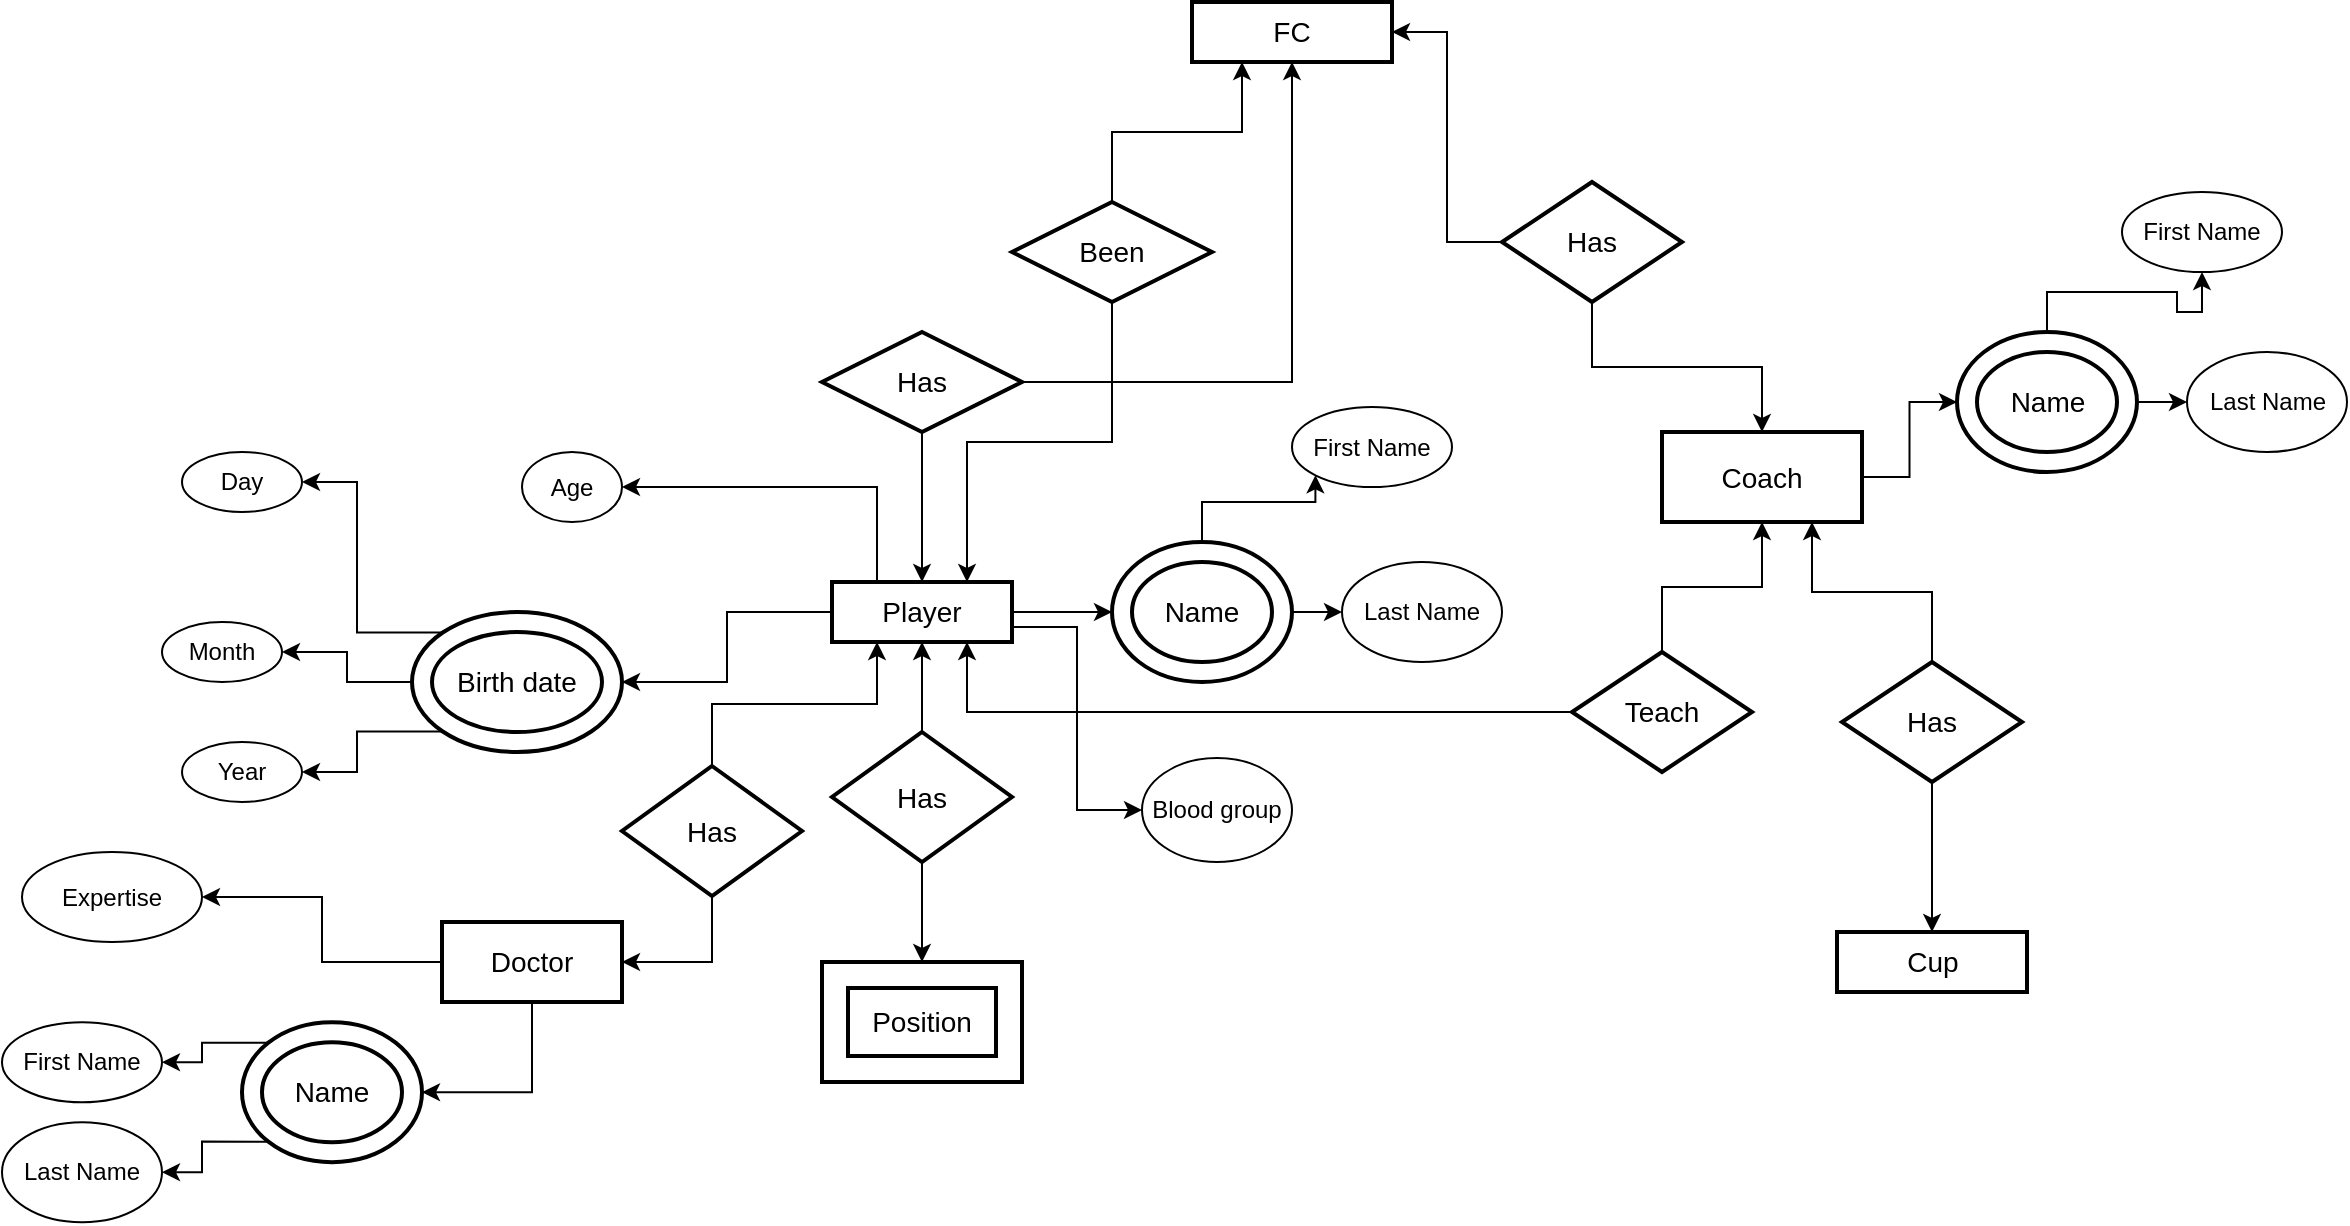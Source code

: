 <mxfile version="10.4.4" type="github"><diagram name="Page-1" id="e56a1550-8fbb-45ad-956c-1786394a9013"><mxGraphModel dx="1010" dy="582" grid="1" gridSize="10" guides="1" tooltips="1" connect="1" arrows="1" fold="1" page="1" pageScale="1" pageWidth="1100" pageHeight="850" background="#ffffff" math="0" shadow="0"><root><mxCell id="0"/><mxCell id="1" parent="0"/><mxCell id="apq4QGrBXz5iYKbzIYqq-2" value="FC" style="strokeWidth=2;whiteSpace=wrap;html=1;align=center;fontSize=14;" parent="1" vertex="1"><mxGeometry x="615" y="10" width="100" height="30" as="geometry"/></mxCell><mxCell id="apq4QGrBXz5iYKbzIYqq-28" style="edgeStyle=orthogonalEdgeStyle;rounded=0;orthogonalLoop=1;jettySize=auto;html=1;" parent="1" source="apq4QGrBXz5iYKbzIYqq-3" target="apq4QGrBXz5iYKbzIYqq-16" edge="1"><mxGeometry relative="1" as="geometry"/></mxCell><mxCell id="apq4QGrBXz5iYKbzIYqq-36" style="edgeStyle=orthogonalEdgeStyle;rounded=0;orthogonalLoop=1;jettySize=auto;html=1;entryX=1;entryY=0.5;entryDx=0;entryDy=0;" parent="1" source="apq4QGrBXz5iYKbzIYqq-3" target="apq4QGrBXz5iYKbzIYqq-35" edge="1"><mxGeometry relative="1" as="geometry"/></mxCell><mxCell id="apq4QGrBXz5iYKbzIYqq-57" style="edgeStyle=orthogonalEdgeStyle;rounded=0;orthogonalLoop=1;jettySize=auto;html=1;exitX=1;exitY=0.75;exitDx=0;exitDy=0;entryX=0;entryY=0.5;entryDx=0;entryDy=0;" parent="1" source="apq4QGrBXz5iYKbzIYqq-3" target="apq4QGrBXz5iYKbzIYqq-29" edge="1"><mxGeometry relative="1" as="geometry"/></mxCell><mxCell id="apq4QGrBXz5iYKbzIYqq-58" style="edgeStyle=orthogonalEdgeStyle;rounded=0;orthogonalLoop=1;jettySize=auto;html=1;exitX=0.25;exitY=0;exitDx=0;exitDy=0;entryX=1;entryY=0.5;entryDx=0;entryDy=0;" parent="1" source="apq4QGrBXz5iYKbzIYqq-3" target="apq4QGrBXz5iYKbzIYqq-32" edge="1"><mxGeometry relative="1" as="geometry"/></mxCell><mxCell id="apq4QGrBXz5iYKbzIYqq-3" value="Player&lt;br&gt;" style="strokeWidth=2;whiteSpace=wrap;html=1;align=center;fontSize=14;" parent="1" vertex="1"><mxGeometry x="435" y="300" width="90" height="30" as="geometry"/></mxCell><mxCell id="apq4QGrBXz5iYKbzIYqq-10" style="edgeStyle=orthogonalEdgeStyle;rounded=0;orthogonalLoop=1;jettySize=auto;html=1;" parent="1" source="apq4QGrBXz5iYKbzIYqq-6" target="apq4QGrBXz5iYKbzIYqq-3" edge="1"><mxGeometry relative="1" as="geometry"/></mxCell><mxCell id="apq4QGrBXz5iYKbzIYqq-11" style="edgeStyle=orthogonalEdgeStyle;rounded=0;orthogonalLoop=1;jettySize=auto;html=1;" parent="1" source="apq4QGrBXz5iYKbzIYqq-6" target="apq4QGrBXz5iYKbzIYqq-2" edge="1"><mxGeometry relative="1" as="geometry"/></mxCell><mxCell id="apq4QGrBXz5iYKbzIYqq-6" value="Has" style="shape=rhombus;strokeWidth=2;fontSize=17;perimeter=rhombusPerimeter;whiteSpace=wrap;html=1;align=center;fontSize=14;" parent="1" vertex="1"><mxGeometry x="430" y="175" width="100" height="50" as="geometry"/></mxCell><mxCell id="apq4QGrBXz5iYKbzIYqq-12" value="Position&lt;br&gt;" style="shape=ext;strokeWidth=2;margin=10;double=1;whiteSpace=wrap;html=1;align=center;fontSize=14;" parent="1" vertex="1"><mxGeometry x="430" y="490" width="100" height="60" as="geometry"/></mxCell><mxCell id="apq4QGrBXz5iYKbzIYqq-14" style="edgeStyle=orthogonalEdgeStyle;rounded=0;orthogonalLoop=1;jettySize=auto;html=1;entryX=0.5;entryY=1;entryDx=0;entryDy=0;" parent="1" source="apq4QGrBXz5iYKbzIYqq-13" target="apq4QGrBXz5iYKbzIYqq-3" edge="1"><mxGeometry relative="1" as="geometry"/></mxCell><mxCell id="apq4QGrBXz5iYKbzIYqq-15" style="edgeStyle=orthogonalEdgeStyle;rounded=0;orthogonalLoop=1;jettySize=auto;html=1;entryX=0.5;entryY=0;entryDx=0;entryDy=0;" parent="1" source="apq4QGrBXz5iYKbzIYqq-13" target="apq4QGrBXz5iYKbzIYqq-12" edge="1"><mxGeometry relative="1" as="geometry"/></mxCell><mxCell id="apq4QGrBXz5iYKbzIYqq-13" value="Has" style="shape=rhombus;strokeWidth=2;fontSize=17;perimeter=rhombusPerimeter;whiteSpace=wrap;html=1;align=center;fontSize=14;" parent="1" vertex="1"><mxGeometry x="435" y="375" width="90" height="65" as="geometry"/></mxCell><mxCell id="apq4QGrBXz5iYKbzIYqq-26" style="edgeStyle=orthogonalEdgeStyle;rounded=0;orthogonalLoop=1;jettySize=auto;html=1;exitX=1;exitY=0.5;exitDx=0;exitDy=0;entryX=0;entryY=0.5;entryDx=0;entryDy=0;" parent="1" source="apq4QGrBXz5iYKbzIYqq-16" target="apq4QGrBXz5iYKbzIYqq-20" edge="1"><mxGeometry relative="1" as="geometry"/></mxCell><mxCell id="apq4QGrBXz5iYKbzIYqq-71" style="edgeStyle=orthogonalEdgeStyle;rounded=0;orthogonalLoop=1;jettySize=auto;html=1;exitX=0.5;exitY=0;exitDx=0;exitDy=0;entryX=0;entryY=1;entryDx=0;entryDy=0;" parent="1" source="apq4QGrBXz5iYKbzIYqq-16" target="apq4QGrBXz5iYKbzIYqq-18" edge="1"><mxGeometry relative="1" as="geometry"/></mxCell><mxCell id="apq4QGrBXz5iYKbzIYqq-16" value="Name" style="ellipse;shape=doubleEllipse;margin=10;strokeWidth=2;fontSize=14;whiteSpace=wrap;html=1;align=center;" parent="1" vertex="1"><mxGeometry x="575" y="280" width="90" height="70" as="geometry"/></mxCell><mxCell id="apq4QGrBXz5iYKbzIYqq-18" value="First Name&lt;br&gt;" style="ellipse;whiteSpace=wrap;html=1;" parent="1" vertex="1"><mxGeometry x="665" y="212.5" width="80" height="40" as="geometry"/></mxCell><mxCell id="apq4QGrBXz5iYKbzIYqq-20" value="Last Name" style="ellipse;whiteSpace=wrap;html=1;" parent="1" vertex="1"><mxGeometry x="690" y="290" width="80" height="50" as="geometry"/></mxCell><mxCell id="apq4QGrBXz5iYKbzIYqq-29" value="Blood group" style="ellipse;whiteSpace=wrap;html=1;" parent="1" vertex="1"><mxGeometry x="590" y="388" width="75" height="52" as="geometry"/></mxCell><mxCell id="apq4QGrBXz5iYKbzIYqq-32" value="Age" style="ellipse;whiteSpace=wrap;html=1;" parent="1" vertex="1"><mxGeometry x="280" y="235" width="50" height="35" as="geometry"/></mxCell><mxCell id="apq4QGrBXz5iYKbzIYqq-41" style="edgeStyle=orthogonalEdgeStyle;rounded=0;orthogonalLoop=1;jettySize=auto;html=1;entryX=1;entryY=0.5;entryDx=0;entryDy=0;" parent="1" source="apq4QGrBXz5iYKbzIYqq-35" target="apq4QGrBXz5iYKbzIYqq-38" edge="1"><mxGeometry relative="1" as="geometry"/></mxCell><mxCell id="apq4QGrBXz5iYKbzIYqq-59" style="edgeStyle=orthogonalEdgeStyle;rounded=0;orthogonalLoop=1;jettySize=auto;html=1;exitX=0;exitY=1;exitDx=0;exitDy=0;entryX=1;entryY=0.5;entryDx=0;entryDy=0;" parent="1" source="apq4QGrBXz5iYKbzIYqq-35" target="apq4QGrBXz5iYKbzIYqq-39" edge="1"><mxGeometry relative="1" as="geometry"/></mxCell><mxCell id="apq4QGrBXz5iYKbzIYqq-60" style="edgeStyle=orthogonalEdgeStyle;rounded=0;orthogonalLoop=1;jettySize=auto;html=1;exitX=0;exitY=0;exitDx=0;exitDy=0;entryX=1;entryY=0.5;entryDx=0;entryDy=0;" parent="1" source="apq4QGrBXz5iYKbzIYqq-35" target="apq4QGrBXz5iYKbzIYqq-37" edge="1"><mxGeometry relative="1" as="geometry"/></mxCell><mxCell id="apq4QGrBXz5iYKbzIYqq-35" value="Birth date" style="ellipse;shape=doubleEllipse;margin=10;strokeWidth=2;fontSize=14;whiteSpace=wrap;html=1;align=center;" parent="1" vertex="1"><mxGeometry x="225" y="315" width="105" height="70" as="geometry"/></mxCell><mxCell id="apq4QGrBXz5iYKbzIYqq-37" value="Day" style="ellipse;whiteSpace=wrap;html=1;" parent="1" vertex="1"><mxGeometry x="110" y="235" width="60" height="30" as="geometry"/></mxCell><mxCell id="apq4QGrBXz5iYKbzIYqq-38" value="Month" style="ellipse;whiteSpace=wrap;html=1;" parent="1" vertex="1"><mxGeometry x="100" y="320" width="60" height="30" as="geometry"/></mxCell><mxCell id="apq4QGrBXz5iYKbzIYqq-39" value="Year" style="ellipse;whiteSpace=wrap;html=1;" parent="1" vertex="1"><mxGeometry x="110" y="380" width="60" height="30" as="geometry"/></mxCell><mxCell id="apq4QGrBXz5iYKbzIYqq-52" style="edgeStyle=orthogonalEdgeStyle;rounded=0;orthogonalLoop=1;jettySize=auto;html=1;entryX=0;entryY=0.5;entryDx=0;entryDy=0;" parent="1" source="apq4QGrBXz5iYKbzIYqq-43" target="apq4QGrBXz5iYKbzIYqq-49" edge="1"><mxGeometry relative="1" as="geometry"/></mxCell><mxCell id="apq4QGrBXz5iYKbzIYqq-43" value="Coach" style="strokeWidth=2;whiteSpace=wrap;html=1;align=center;fontSize=14;" parent="1" vertex="1"><mxGeometry x="850" y="225" width="100" height="45" as="geometry"/></mxCell><mxCell id="apq4QGrBXz5iYKbzIYqq-45" style="edgeStyle=orthogonalEdgeStyle;rounded=0;orthogonalLoop=1;jettySize=auto;html=1;entryX=0.5;entryY=0;entryDx=0;entryDy=0;" parent="1" source="apq4QGrBXz5iYKbzIYqq-44" target="apq4QGrBXz5iYKbzIYqq-43" edge="1"><mxGeometry relative="1" as="geometry"/></mxCell><mxCell id="apq4QGrBXz5iYKbzIYqq-46" style="edgeStyle=orthogonalEdgeStyle;rounded=0;orthogonalLoop=1;jettySize=auto;html=1;entryX=1;entryY=0.5;entryDx=0;entryDy=0;" parent="1" source="apq4QGrBXz5iYKbzIYqq-44" target="apq4QGrBXz5iYKbzIYqq-2" edge="1"><mxGeometry relative="1" as="geometry"/></mxCell><mxCell id="apq4QGrBXz5iYKbzIYqq-44" value="Has" style="shape=rhombus;strokeWidth=2;fontSize=17;perimeter=rhombusPerimeter;whiteSpace=wrap;html=1;align=center;fontSize=14;" parent="1" vertex="1"><mxGeometry x="770" y="100" width="90" height="60" as="geometry"/></mxCell><mxCell id="apq4QGrBXz5iYKbzIYqq-47" style="edgeStyle=orthogonalEdgeStyle;rounded=0;orthogonalLoop=1;jettySize=auto;html=1;entryX=0.5;entryY=1;entryDx=0;entryDy=0;" parent="1" source="apq4QGrBXz5iYKbzIYqq-49" target="apq4QGrBXz5iYKbzIYqq-50" edge="1"><mxGeometry relative="1" as="geometry"/></mxCell><mxCell id="apq4QGrBXz5iYKbzIYqq-48" style="edgeStyle=orthogonalEdgeStyle;rounded=0;orthogonalLoop=1;jettySize=auto;html=1;exitX=1;exitY=0.5;exitDx=0;exitDy=0;entryX=0;entryY=0.5;entryDx=0;entryDy=0;" parent="1" source="apq4QGrBXz5iYKbzIYqq-49" target="apq4QGrBXz5iYKbzIYqq-51" edge="1"><mxGeometry relative="1" as="geometry"/></mxCell><mxCell id="apq4QGrBXz5iYKbzIYqq-49" value="Name" style="ellipse;shape=doubleEllipse;margin=10;strokeWidth=2;fontSize=14;whiteSpace=wrap;html=1;align=center;" parent="1" vertex="1"><mxGeometry x="997.5" y="175" width="90" height="70" as="geometry"/></mxCell><mxCell id="apq4QGrBXz5iYKbzIYqq-50" value="First Name&lt;br&gt;" style="ellipse;whiteSpace=wrap;html=1;" parent="1" vertex="1"><mxGeometry x="1080" y="105" width="80" height="40" as="geometry"/></mxCell><mxCell id="apq4QGrBXz5iYKbzIYqq-51" value="Last Name" style="ellipse;whiteSpace=wrap;html=1;" parent="1" vertex="1"><mxGeometry x="1112.5" y="185" width="80" height="50" as="geometry"/></mxCell><mxCell id="apq4QGrBXz5iYKbzIYqq-56" style="edgeStyle=orthogonalEdgeStyle;rounded=0;orthogonalLoop=1;jettySize=auto;html=1;entryX=0.75;entryY=1;entryDx=0;entryDy=0;" parent="1" source="apq4QGrBXz5iYKbzIYqq-53" target="apq4QGrBXz5iYKbzIYqq-3" edge="1"><mxGeometry relative="1" as="geometry"/></mxCell><mxCell id="apq4QGrBXz5iYKbzIYqq-61" style="edgeStyle=orthogonalEdgeStyle;rounded=0;orthogonalLoop=1;jettySize=auto;html=1;exitX=0.5;exitY=0;exitDx=0;exitDy=0;entryX=0.5;entryY=1;entryDx=0;entryDy=0;" parent="1" source="apq4QGrBXz5iYKbzIYqq-53" target="apq4QGrBXz5iYKbzIYqq-43" edge="1"><mxGeometry relative="1" as="geometry"/></mxCell><mxCell id="apq4QGrBXz5iYKbzIYqq-53" value="Teach" style="shape=rhombus;strokeWidth=2;fontSize=17;perimeter=rhombusPerimeter;whiteSpace=wrap;html=1;align=center;fontSize=14;" parent="1" vertex="1"><mxGeometry x="805" y="335" width="90" height="60" as="geometry"/></mxCell><mxCell id="apq4QGrBXz5iYKbzIYqq-62" style="edgeStyle=orthogonalEdgeStyle;rounded=0;orthogonalLoop=1;jettySize=auto;html=1;exitX=0.5;exitY=0;exitDx=0;exitDy=0;entryX=0.75;entryY=1;entryDx=0;entryDy=0;" parent="1" source="apq4QGrBXz5iYKbzIYqq-54" target="apq4QGrBXz5iYKbzIYqq-43" edge="1"><mxGeometry relative="1" as="geometry"/></mxCell><mxCell id="apq4QGrBXz5iYKbzIYqq-64" style="edgeStyle=orthogonalEdgeStyle;rounded=0;orthogonalLoop=1;jettySize=auto;html=1;exitX=0.5;exitY=1;exitDx=0;exitDy=0;entryX=0.5;entryY=0;entryDx=0;entryDy=0;" parent="1" source="apq4QGrBXz5iYKbzIYqq-54" target="apq4QGrBXz5iYKbzIYqq-63" edge="1"><mxGeometry relative="1" as="geometry"/></mxCell><mxCell id="apq4QGrBXz5iYKbzIYqq-54" value="Has" style="shape=rhombus;strokeWidth=2;fontSize=17;perimeter=rhombusPerimeter;whiteSpace=wrap;html=1;align=center;fontSize=14;" parent="1" vertex="1"><mxGeometry x="940" y="340" width="90" height="60" as="geometry"/></mxCell><mxCell id="apq4QGrBXz5iYKbzIYqq-63" value="Cup" style="strokeWidth=2;whiteSpace=wrap;html=1;align=center;fontSize=14;" parent="1" vertex="1"><mxGeometry x="937.5" y="475" width="95" height="30" as="geometry"/></mxCell><mxCell id="apq4QGrBXz5iYKbzIYqq-68" style="edgeStyle=orthogonalEdgeStyle;rounded=0;orthogonalLoop=1;jettySize=auto;html=1;entryX=0.75;entryY=0;entryDx=0;entryDy=0;" parent="1" source="apq4QGrBXz5iYKbzIYqq-65" target="apq4QGrBXz5iYKbzIYqq-3" edge="1"><mxGeometry relative="1" as="geometry"/></mxCell><mxCell id="apq4QGrBXz5iYKbzIYqq-69" style="edgeStyle=orthogonalEdgeStyle;rounded=0;orthogonalLoop=1;jettySize=auto;html=1;exitX=0.5;exitY=0;exitDx=0;exitDy=0;entryX=0.25;entryY=1;entryDx=0;entryDy=0;entryPerimeter=0;" parent="1" source="apq4QGrBXz5iYKbzIYqq-65" target="apq4QGrBXz5iYKbzIYqq-2" edge="1"><mxGeometry relative="1" as="geometry"><mxPoint x="650" y="50" as="targetPoint"/></mxGeometry></mxCell><mxCell id="apq4QGrBXz5iYKbzIYqq-65" value="Been" style="shape=rhombus;strokeWidth=2;fontSize=17;perimeter=rhombusPerimeter;whiteSpace=wrap;html=1;align=center;fontSize=14;" parent="1" vertex="1"><mxGeometry x="525" y="110" width="100" height="50" as="geometry"/></mxCell><mxCell id="BGSauwcj2o7iFnSYqg16-9" style="edgeStyle=orthogonalEdgeStyle;rounded=0;orthogonalLoop=1;jettySize=auto;html=1;exitX=0.5;exitY=1;exitDx=0;exitDy=0;entryX=1;entryY=0.5;entryDx=0;entryDy=0;" edge="1" parent="1" source="BGSauwcj2o7iFnSYqg16-1" target="BGSauwcj2o7iFnSYqg16-4"><mxGeometry relative="1" as="geometry"/></mxCell><mxCell id="BGSauwcj2o7iFnSYqg16-16" style="edgeStyle=orthogonalEdgeStyle;rounded=0;orthogonalLoop=1;jettySize=auto;html=1;" edge="1" parent="1" source="BGSauwcj2o7iFnSYqg16-1" target="BGSauwcj2o7iFnSYqg16-15"><mxGeometry relative="1" as="geometry"/></mxCell><mxCell id="BGSauwcj2o7iFnSYqg16-1" value="Doctor" style="strokeWidth=2;whiteSpace=wrap;html=1;align=center;fontSize=14;" vertex="1" parent="1"><mxGeometry x="240" y="470" width="90" height="40" as="geometry"/></mxCell><mxCell id="BGSauwcj2o7iFnSYqg16-7" style="edgeStyle=orthogonalEdgeStyle;rounded=0;orthogonalLoop=1;jettySize=auto;html=1;exitX=0;exitY=0;exitDx=0;exitDy=0;entryX=1;entryY=0.5;entryDx=0;entryDy=0;" edge="1" parent="1" source="BGSauwcj2o7iFnSYqg16-4" target="BGSauwcj2o7iFnSYqg16-5"><mxGeometry relative="1" as="geometry"/></mxCell><mxCell id="BGSauwcj2o7iFnSYqg16-8" style="edgeStyle=orthogonalEdgeStyle;rounded=0;orthogonalLoop=1;jettySize=auto;html=1;exitX=0;exitY=1;exitDx=0;exitDy=0;entryX=1;entryY=0.5;entryDx=0;entryDy=0;" edge="1" parent="1" source="BGSauwcj2o7iFnSYqg16-4" target="BGSauwcj2o7iFnSYqg16-6"><mxGeometry relative="1" as="geometry"/></mxCell><mxCell id="BGSauwcj2o7iFnSYqg16-4" value="Name" style="ellipse;shape=doubleEllipse;margin=10;strokeWidth=2;fontSize=14;whiteSpace=wrap;html=1;align=center;" vertex="1" parent="1"><mxGeometry x="140" y="520.1" width="90" height="70" as="geometry"/></mxCell><mxCell id="BGSauwcj2o7iFnSYqg16-5" value="First Name&lt;br&gt;" style="ellipse;whiteSpace=wrap;html=1;" vertex="1" parent="1"><mxGeometry x="20" y="520.1" width="80" height="40" as="geometry"/></mxCell><mxCell id="BGSauwcj2o7iFnSYqg16-6" value="Last Name" style="ellipse;whiteSpace=wrap;html=1;" vertex="1" parent="1"><mxGeometry x="20" y="570.1" width="80" height="50" as="geometry"/></mxCell><mxCell id="BGSauwcj2o7iFnSYqg16-12" style="edgeStyle=orthogonalEdgeStyle;rounded=0;orthogonalLoop=1;jettySize=auto;html=1;entryX=1;entryY=0.5;entryDx=0;entryDy=0;" edge="1" parent="1" source="BGSauwcj2o7iFnSYqg16-11" target="BGSauwcj2o7iFnSYqg16-1"><mxGeometry relative="1" as="geometry"/></mxCell><mxCell id="BGSauwcj2o7iFnSYqg16-13" style="edgeStyle=orthogonalEdgeStyle;rounded=0;orthogonalLoop=1;jettySize=auto;html=1;exitX=0.5;exitY=0;exitDx=0;exitDy=0;entryX=0.25;entryY=1;entryDx=0;entryDy=0;" edge="1" parent="1" source="BGSauwcj2o7iFnSYqg16-11" target="apq4QGrBXz5iYKbzIYqq-3"><mxGeometry relative="1" as="geometry"/></mxCell><mxCell id="BGSauwcj2o7iFnSYqg16-11" value="Has" style="shape=rhombus;strokeWidth=2;fontSize=17;perimeter=rhombusPerimeter;whiteSpace=wrap;html=1;align=center;fontSize=14;" vertex="1" parent="1"><mxGeometry x="330" y="392" width="90" height="65" as="geometry"/></mxCell><mxCell id="BGSauwcj2o7iFnSYqg16-15" value="Expertise" style="ellipse;whiteSpace=wrap;html=1;" vertex="1" parent="1"><mxGeometry x="30" y="435" width="90" height="45" as="geometry"/></mxCell></root></mxGraphModel></diagram></mxfile>